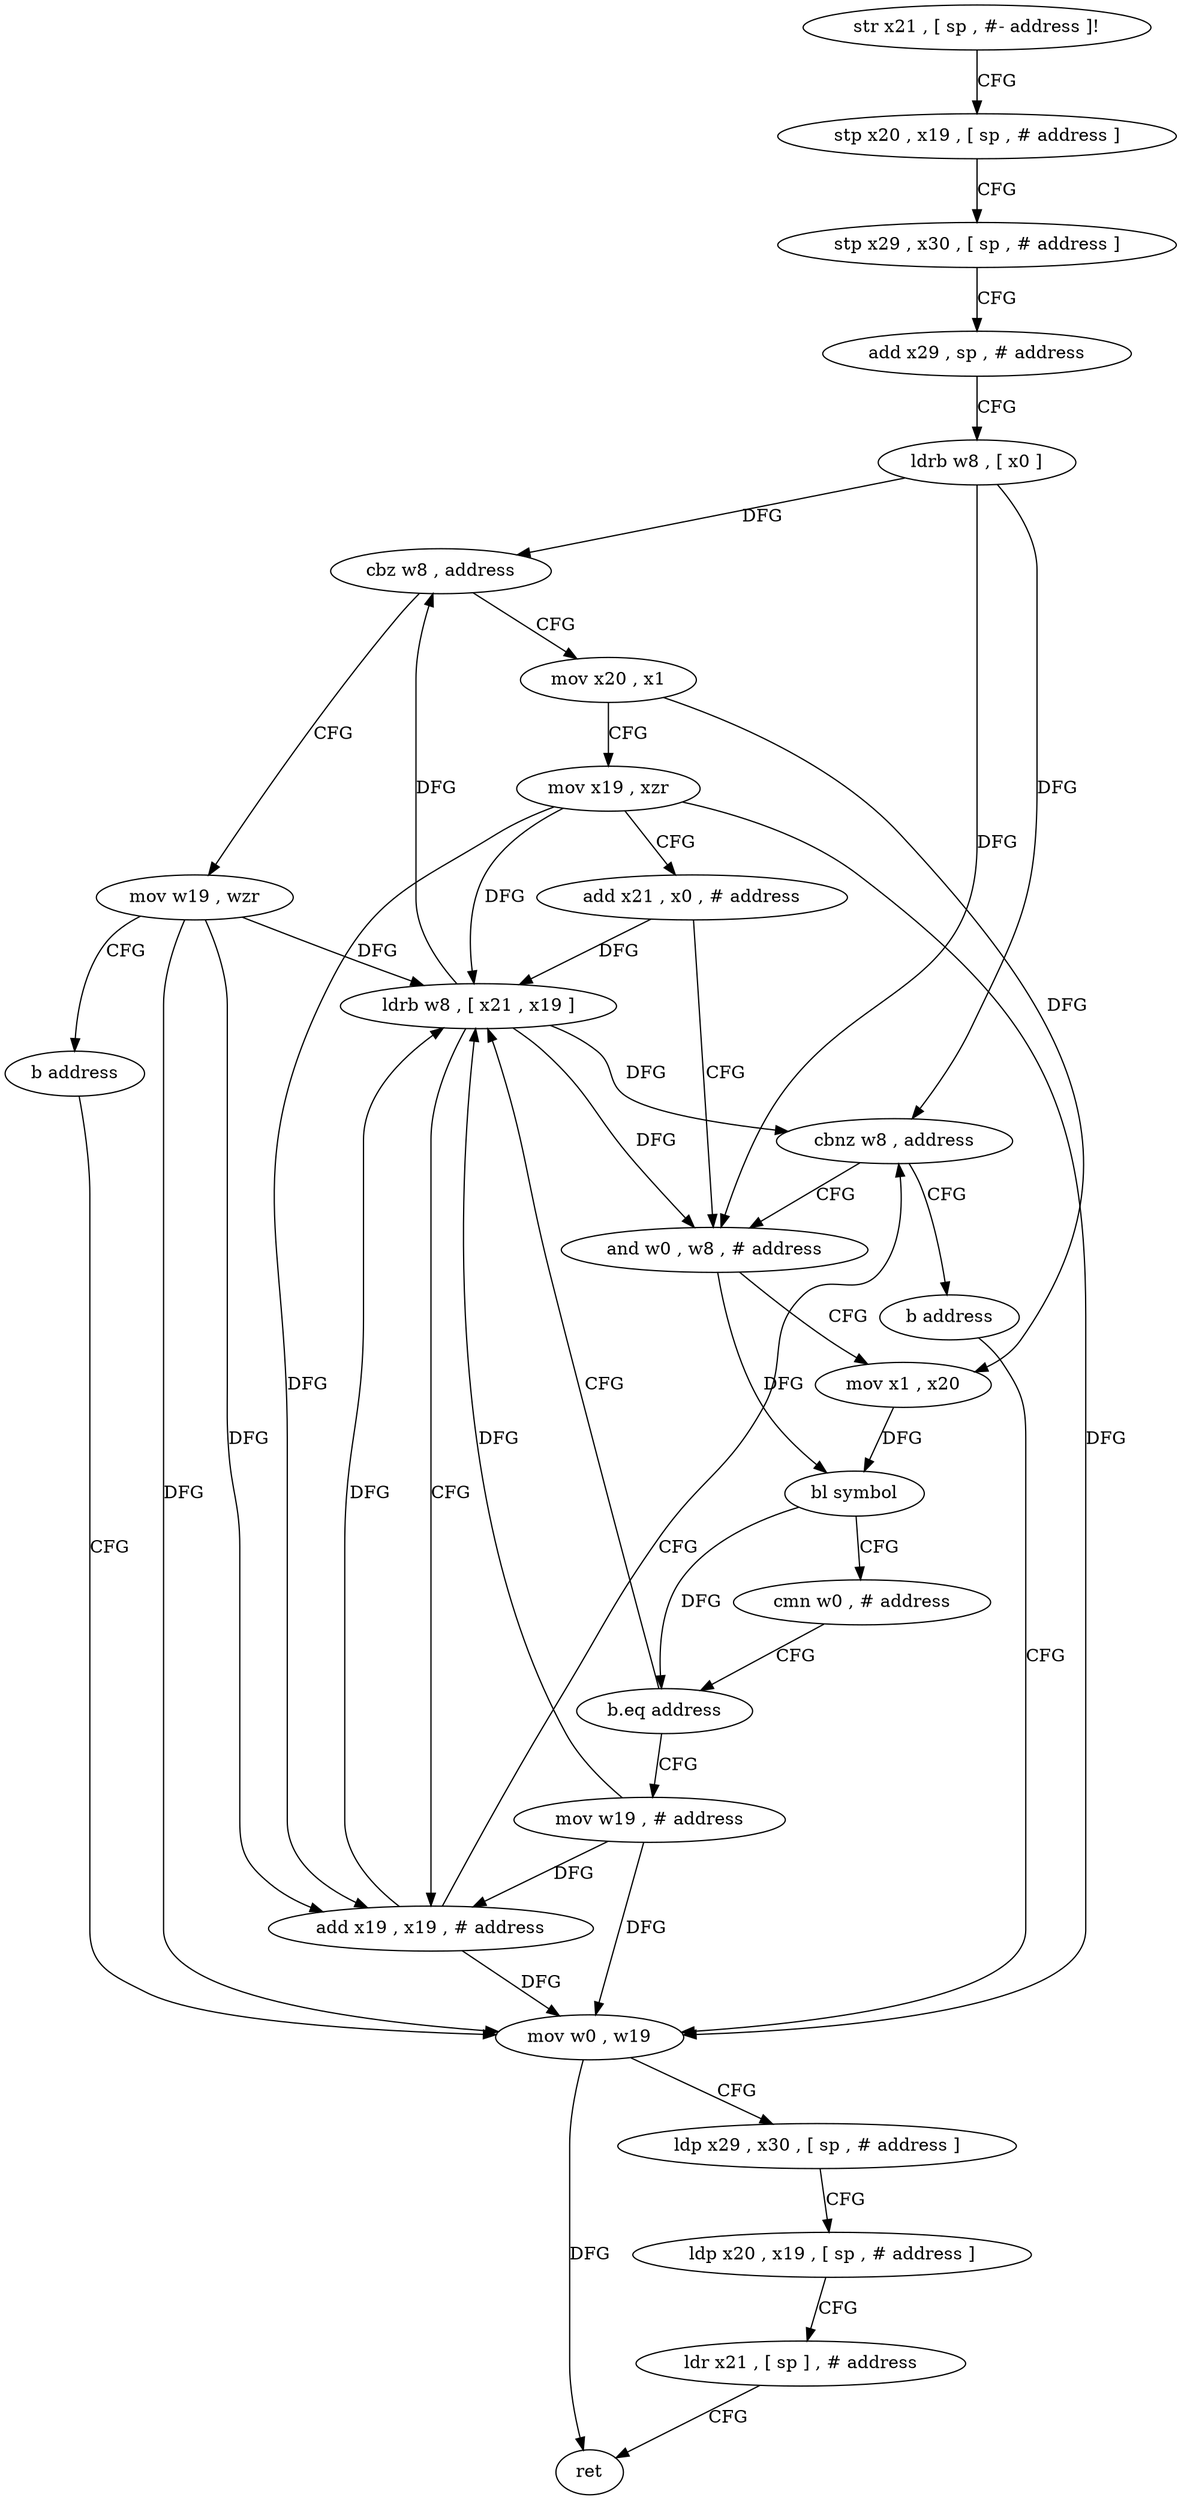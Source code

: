 digraph "func" {
"135580" [label = "str x21 , [ sp , #- address ]!" ]
"135584" [label = "stp x20 , x19 , [ sp , # address ]" ]
"135588" [label = "stp x29 , x30 , [ sp , # address ]" ]
"135592" [label = "add x29 , sp , # address" ]
"135596" [label = "ldrb w8 , [ x0 ]" ]
"135600" [label = "cbz w8 , address" ]
"135652" [label = "mov w19 , wzr" ]
"135604" [label = "mov x20 , x1" ]
"135656" [label = "b address" ]
"135664" [label = "mov w0 , w19" ]
"135608" [label = "mov x19 , xzr" ]
"135612" [label = "add x21 , x0 , # address" ]
"135616" [label = "and w0 , w8 , # address" ]
"135668" [label = "ldp x29 , x30 , [ sp , # address ]" ]
"135672" [label = "ldp x20 , x19 , [ sp , # address ]" ]
"135676" [label = "ldr x21 , [ sp ] , # address" ]
"135680" [label = "ret" ]
"135660" [label = "mov w19 , # address" ]
"135636" [label = "ldrb w8 , [ x21 , x19 ]" ]
"135640" [label = "add x19 , x19 , # address" ]
"135644" [label = "cbnz w8 , address" ]
"135648" [label = "b address" ]
"135620" [label = "mov x1 , x20" ]
"135624" [label = "bl symbol" ]
"135628" [label = "cmn w0 , # address" ]
"135632" [label = "b.eq address" ]
"135580" -> "135584" [ label = "CFG" ]
"135584" -> "135588" [ label = "CFG" ]
"135588" -> "135592" [ label = "CFG" ]
"135592" -> "135596" [ label = "CFG" ]
"135596" -> "135600" [ label = "DFG" ]
"135596" -> "135616" [ label = "DFG" ]
"135596" -> "135644" [ label = "DFG" ]
"135600" -> "135652" [ label = "CFG" ]
"135600" -> "135604" [ label = "CFG" ]
"135652" -> "135656" [ label = "CFG" ]
"135652" -> "135664" [ label = "DFG" ]
"135652" -> "135636" [ label = "DFG" ]
"135652" -> "135640" [ label = "DFG" ]
"135604" -> "135608" [ label = "CFG" ]
"135604" -> "135620" [ label = "DFG" ]
"135656" -> "135664" [ label = "CFG" ]
"135664" -> "135668" [ label = "CFG" ]
"135664" -> "135680" [ label = "DFG" ]
"135608" -> "135612" [ label = "CFG" ]
"135608" -> "135664" [ label = "DFG" ]
"135608" -> "135636" [ label = "DFG" ]
"135608" -> "135640" [ label = "DFG" ]
"135612" -> "135616" [ label = "CFG" ]
"135612" -> "135636" [ label = "DFG" ]
"135616" -> "135620" [ label = "CFG" ]
"135616" -> "135624" [ label = "DFG" ]
"135668" -> "135672" [ label = "CFG" ]
"135672" -> "135676" [ label = "CFG" ]
"135676" -> "135680" [ label = "CFG" ]
"135660" -> "135664" [ label = "DFG" ]
"135660" -> "135636" [ label = "DFG" ]
"135660" -> "135640" [ label = "DFG" ]
"135636" -> "135640" [ label = "CFG" ]
"135636" -> "135600" [ label = "DFG" ]
"135636" -> "135616" [ label = "DFG" ]
"135636" -> "135644" [ label = "DFG" ]
"135640" -> "135644" [ label = "CFG" ]
"135640" -> "135664" [ label = "DFG" ]
"135640" -> "135636" [ label = "DFG" ]
"135644" -> "135616" [ label = "CFG" ]
"135644" -> "135648" [ label = "CFG" ]
"135648" -> "135664" [ label = "CFG" ]
"135620" -> "135624" [ label = "DFG" ]
"135624" -> "135628" [ label = "CFG" ]
"135624" -> "135632" [ label = "DFG" ]
"135628" -> "135632" [ label = "CFG" ]
"135632" -> "135660" [ label = "CFG" ]
"135632" -> "135636" [ label = "CFG" ]
}
